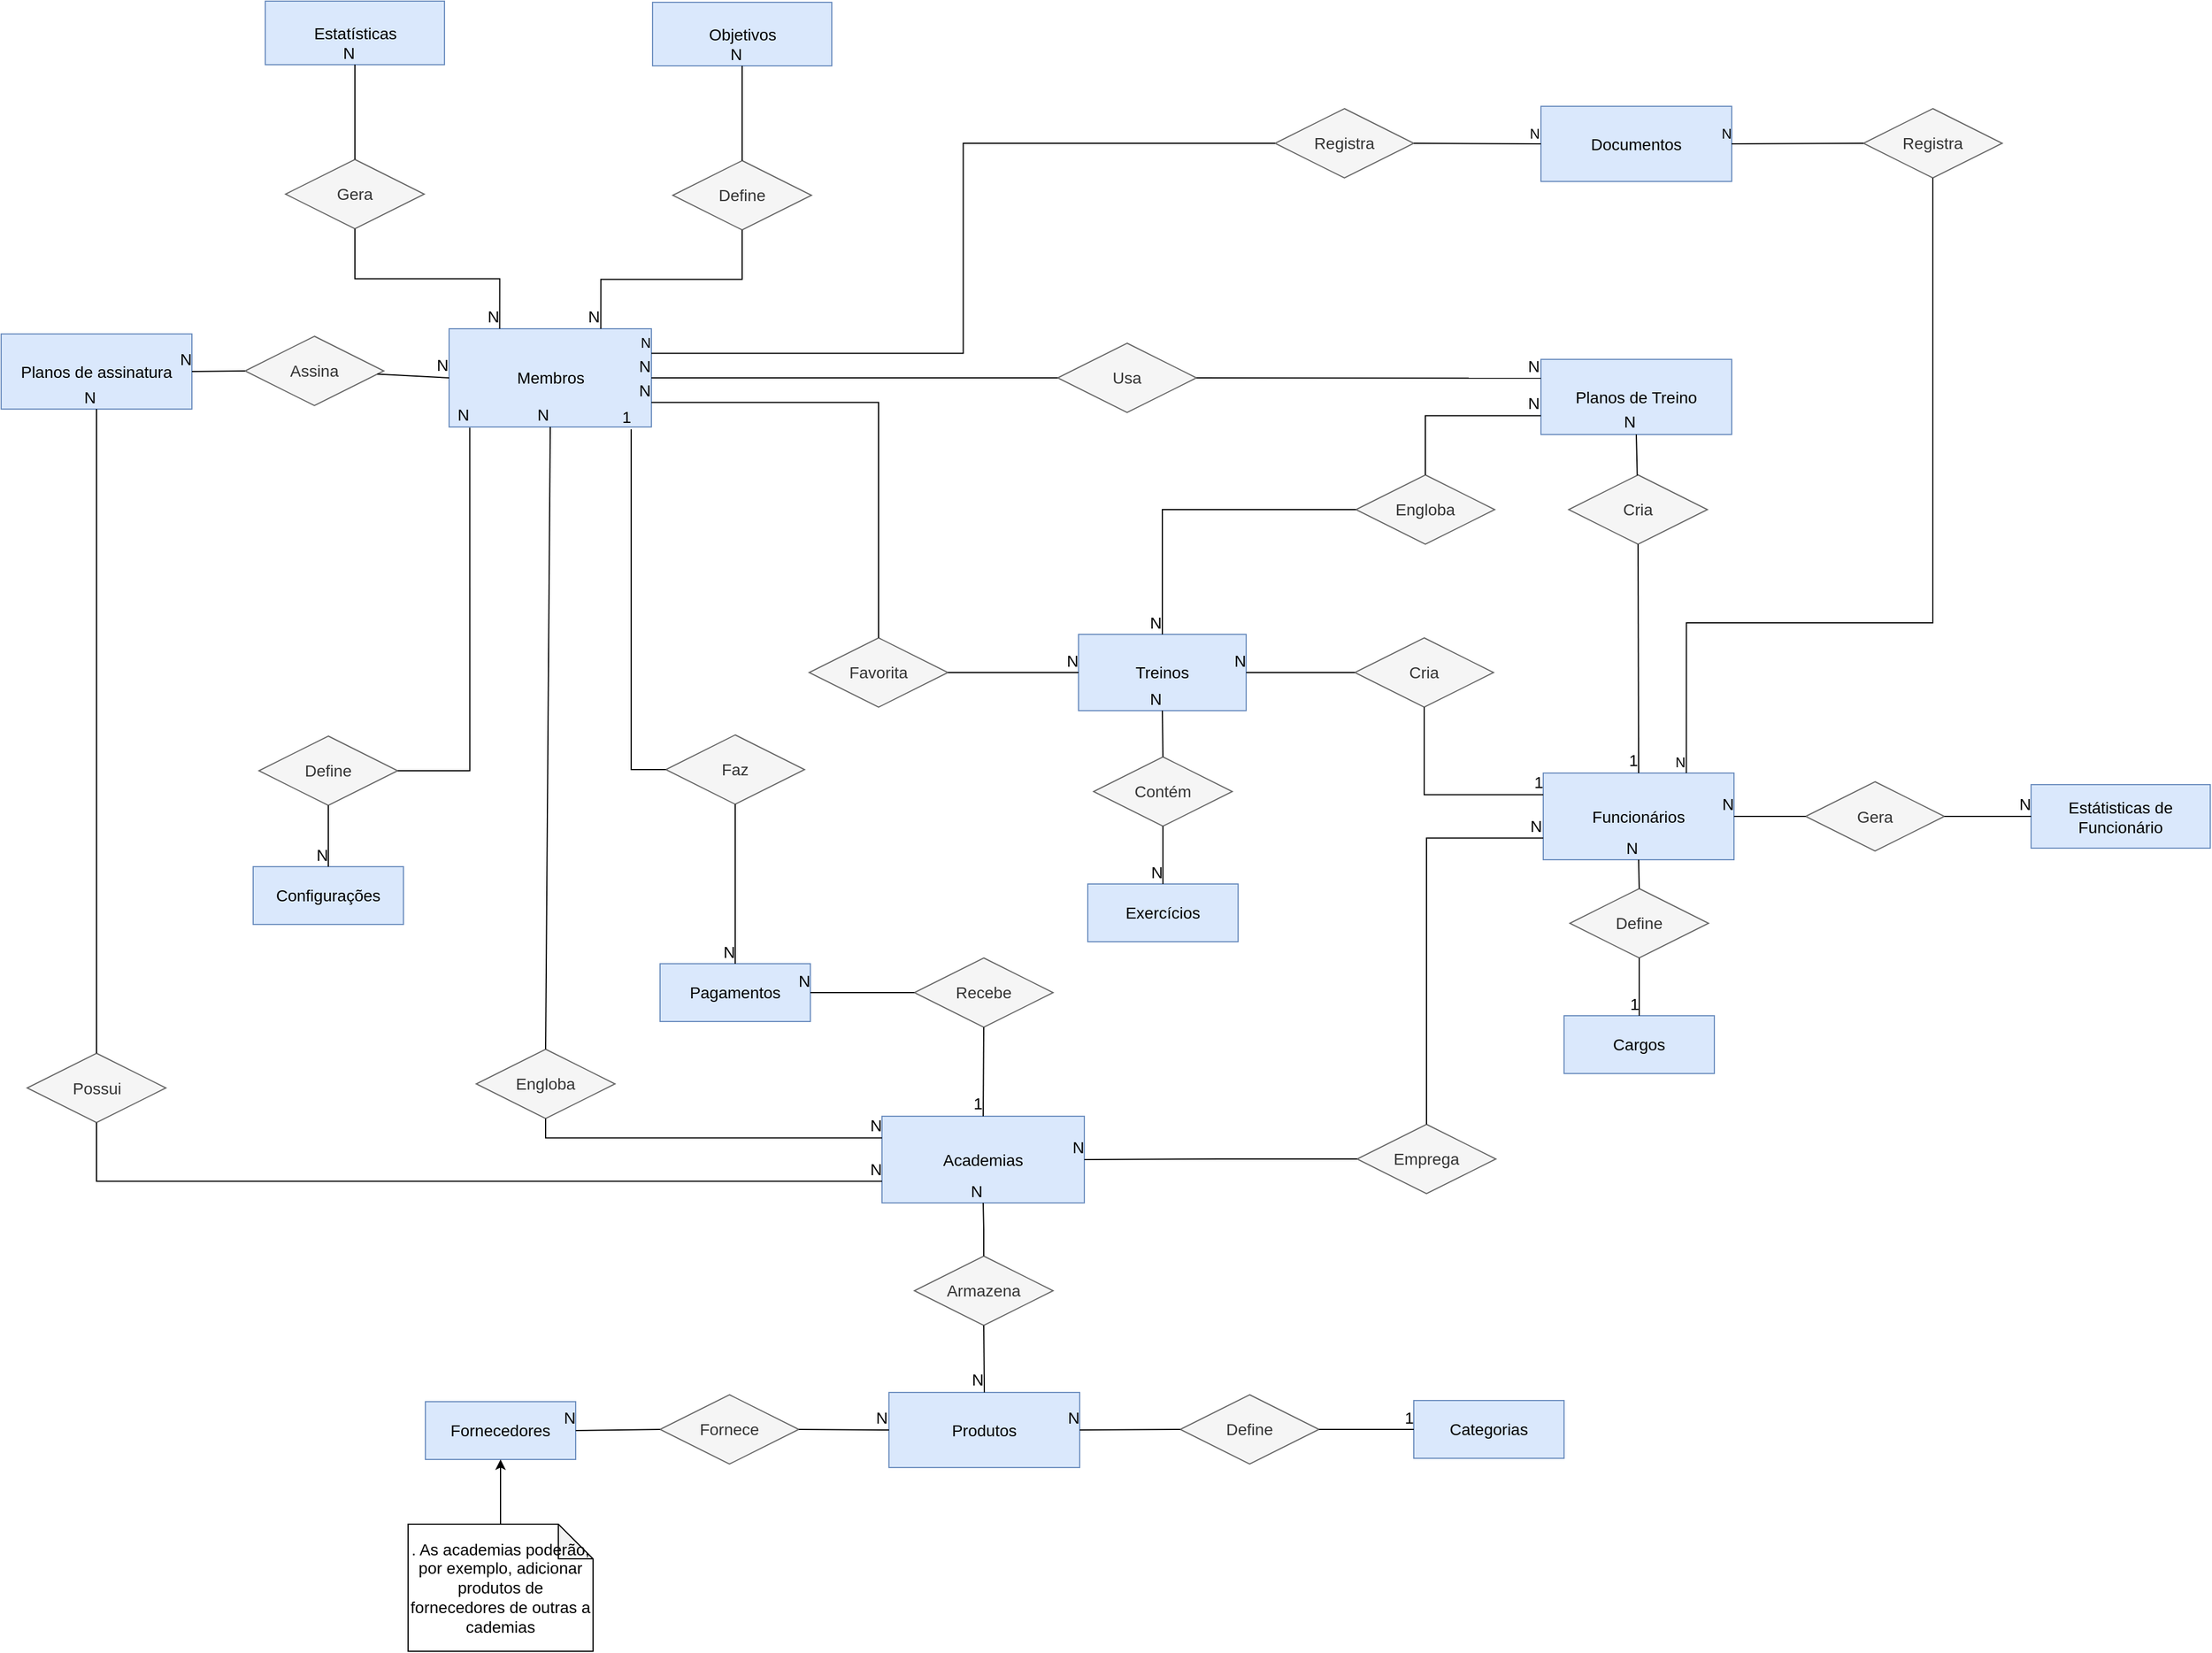 <mxfile version="18.0.8" type="github">
  <diagram id="R2lEEEUBdFMjLlhIrx00" name="Page-1">
    <mxGraphModel dx="2274" dy="1883" grid="1" gridSize="10" guides="1" tooltips="1" connect="1" arrows="1" fold="1" page="1" pageScale="1" pageWidth="850" pageHeight="1100" math="0" shadow="0" extFonts="Permanent Marker^https://fonts.googleapis.com/css?family=Permanent+Marker">
      <root>
        <mxCell id="0" />
        <mxCell id="1" parent="0" />
        <mxCell id="iCk9-2E1jP67kZgRKyJW-1" value="Membros" style="whiteSpace=wrap;html=1;align=center;fillColor=#dae8fc;strokeColor=#6c8ebf;fontSize=14;" parent="1" vertex="1">
          <mxGeometry x="216.5" y="45.5" width="175" height="85" as="geometry" />
        </mxCell>
        <mxCell id="iCk9-2E1jP67kZgRKyJW-2" value="Academias" style="whiteSpace=wrap;html=1;align=center;fillColor=#dae8fc;strokeColor=#6c8ebf;fontSize=14;" parent="1" vertex="1">
          <mxGeometry x="591" y="727" width="175" height="75" as="geometry" />
        </mxCell>
        <mxCell id="iCk9-2E1jP67kZgRKyJW-3" value="Funcionários" style="whiteSpace=wrap;html=1;align=center;fillColor=#dae8fc;strokeColor=#6c8ebf;fontSize=14;" parent="1" vertex="1">
          <mxGeometry x="1163" y="430" width="165" height="75" as="geometry" />
        </mxCell>
        <mxCell id="iCk9-2E1jP67kZgRKyJW-4" value="Treinos" style="whiteSpace=wrap;html=1;align=center;fillColor=#dae8fc;strokeColor=#6c8ebf;fontSize=14;" parent="1" vertex="1">
          <mxGeometry x="761" y="310" width="145" height="66" as="geometry" />
        </mxCell>
        <mxCell id="iCk9-2E1jP67kZgRKyJW-5" value="Planos de Treino" style="whiteSpace=wrap;html=1;align=center;fillColor=#dae8fc;strokeColor=#6c8ebf;fontSize=14;" parent="1" vertex="1">
          <mxGeometry x="1161" y="72" width="165" height="65" as="geometry" />
        </mxCell>
        <mxCell id="iCk9-2E1jP67kZgRKyJW-6" value="Planos de assinatura" style="whiteSpace=wrap;html=1;align=center;fillColor=#dae8fc;strokeColor=#6c8ebf;fontSize=14;" parent="1" vertex="1">
          <mxGeometry x="-171" y="50" width="165" height="65" as="geometry" />
        </mxCell>
        <mxCell id="fcgtsVXCup1IQe4CUZaq-1" value="Exercícios" style="whiteSpace=wrap;html=1;align=center;fillColor=#dae8fc;strokeColor=#6c8ebf;fontSize=14;" parent="1" vertex="1">
          <mxGeometry x="769" y="526" width="130" height="50" as="geometry" />
        </mxCell>
        <mxCell id="fcgtsVXCup1IQe4CUZaq-2" value="Categorias" style="whiteSpace=wrap;html=1;align=center;fillColor=#dae8fc;strokeColor=#6c8ebf;fontSize=14;" parent="1" vertex="1">
          <mxGeometry x="1051" y="973" width="130" height="50" as="geometry" />
        </mxCell>
        <mxCell id="fcgtsVXCup1IQe4CUZaq-3" value="Produtos" style="whiteSpace=wrap;html=1;align=center;fillColor=#dae8fc;strokeColor=#6c8ebf;fontSize=14;" parent="1" vertex="1">
          <mxGeometry x="597" y="966" width="165" height="65" as="geometry" />
        </mxCell>
        <mxCell id="fcgtsVXCup1IQe4CUZaq-7" value="Define" style="shape=rhombus;perimeter=rhombusPerimeter;whiteSpace=wrap;html=1;align=center;fillColor=#f5f5f5;strokeColor=#666666;fontColor=#333333;fontSize=14;" parent="1" vertex="1">
          <mxGeometry x="849" y="968" width="120" height="60" as="geometry" />
        </mxCell>
        <mxCell id="fcgtsVXCup1IQe4CUZaq-8" value="" style="endArrow=none;html=1;rounded=0;exitX=1;exitY=0.5;exitDx=0;exitDy=0;fontSize=14;" parent="1" source="fcgtsVXCup1IQe4CUZaq-7" target="fcgtsVXCup1IQe4CUZaq-2" edge="1">
          <mxGeometry relative="1" as="geometry">
            <mxPoint x="559" y="1144" as="sourcePoint" />
            <mxPoint x="719" y="1144" as="targetPoint" />
          </mxGeometry>
        </mxCell>
        <mxCell id="fcgtsVXCup1IQe4CUZaq-9" value="1" style="resizable=0;html=1;align=right;verticalAlign=bottom;fontSize=14;" parent="fcgtsVXCup1IQe4CUZaq-8" connectable="0" vertex="1">
          <mxGeometry x="1" relative="1" as="geometry" />
        </mxCell>
        <mxCell id="fcgtsVXCup1IQe4CUZaq-10" value="" style="endArrow=none;html=1;rounded=0;entryX=1;entryY=0.5;entryDx=0;entryDy=0;exitX=0;exitY=0.5;exitDx=0;exitDy=0;fontSize=14;" parent="1" source="fcgtsVXCup1IQe4CUZaq-7" target="fcgtsVXCup1IQe4CUZaq-3" edge="1">
          <mxGeometry relative="1" as="geometry">
            <mxPoint x="244" y="824" as="sourcePoint" />
            <mxPoint x="404" y="824" as="targetPoint" />
          </mxGeometry>
        </mxCell>
        <mxCell id="fcgtsVXCup1IQe4CUZaq-11" value="N" style="resizable=0;html=1;align=right;verticalAlign=bottom;fontSize=14;" parent="fcgtsVXCup1IQe4CUZaq-10" connectable="0" vertex="1">
          <mxGeometry x="1" relative="1" as="geometry" />
        </mxCell>
        <mxCell id="fcgtsVXCup1IQe4CUZaq-12" value="Assina" style="shape=rhombus;perimeter=rhombusPerimeter;whiteSpace=wrap;html=1;align=center;fillColor=#f5f5f5;strokeColor=#666666;fontColor=#333333;fontSize=14;" parent="1" vertex="1">
          <mxGeometry x="40" y="52" width="120" height="60" as="geometry" />
        </mxCell>
        <mxCell id="fcgtsVXCup1IQe4CUZaq-20" value="" style="endArrow=none;html=1;rounded=0;entryX=0;entryY=0.5;entryDx=0;entryDy=0;fontSize=14;" parent="1" source="fcgtsVXCup1IQe4CUZaq-12" target="iCk9-2E1jP67kZgRKyJW-1" edge="1">
          <mxGeometry relative="1" as="geometry">
            <mxPoint x="59" y="253" as="sourcePoint" />
            <mxPoint x="219" y="253" as="targetPoint" />
          </mxGeometry>
        </mxCell>
        <mxCell id="fcgtsVXCup1IQe4CUZaq-21" value="N" style="resizable=0;html=1;align=right;verticalAlign=bottom;fontSize=14;" parent="fcgtsVXCup1IQe4CUZaq-20" connectable="0" vertex="1">
          <mxGeometry x="1" relative="1" as="geometry" />
        </mxCell>
        <mxCell id="fcgtsVXCup1IQe4CUZaq-23" value="" style="endArrow=none;html=1;rounded=0;entryX=1;entryY=0.5;entryDx=0;entryDy=0;exitX=0;exitY=0.5;exitDx=0;exitDy=0;fontSize=14;" parent="1" source="fcgtsVXCup1IQe4CUZaq-12" target="iCk9-2E1jP67kZgRKyJW-6" edge="1">
          <mxGeometry relative="1" as="geometry">
            <mxPoint x="29" y="292.41" as="sourcePoint" />
            <mxPoint x="-21" y="158" as="targetPoint" />
          </mxGeometry>
        </mxCell>
        <mxCell id="fcgtsVXCup1IQe4CUZaq-24" value="N" style="resizable=0;html=1;align=right;verticalAlign=bottom;fontSize=14;" parent="fcgtsVXCup1IQe4CUZaq-23" connectable="0" vertex="1">
          <mxGeometry x="1" relative="1" as="geometry" />
        </mxCell>
        <mxCell id="fcgtsVXCup1IQe4CUZaq-25" value="Usa" style="shape=rhombus;perimeter=rhombusPerimeter;whiteSpace=wrap;html=1;align=center;fillColor=#f5f5f5;strokeColor=#666666;fontColor=#333333;fontSize=14;" parent="1" vertex="1">
          <mxGeometry x="743" y="58" width="120" height="60" as="geometry" />
        </mxCell>
        <mxCell id="fcgtsVXCup1IQe4CUZaq-29" value="" style="endArrow=none;html=1;rounded=0;entryX=1;entryY=0.5;entryDx=0;entryDy=0;fontSize=14;" parent="1" source="fcgtsVXCup1IQe4CUZaq-25" target="iCk9-2E1jP67kZgRKyJW-1" edge="1">
          <mxGeometry relative="1" as="geometry">
            <mxPoint x="470" y="330" as="sourcePoint" />
            <mxPoint x="630" y="330" as="targetPoint" />
          </mxGeometry>
        </mxCell>
        <mxCell id="fcgtsVXCup1IQe4CUZaq-30" value="N" style="resizable=0;html=1;align=right;verticalAlign=bottom;fontSize=14;" parent="fcgtsVXCup1IQe4CUZaq-29" connectable="0" vertex="1">
          <mxGeometry x="1" relative="1" as="geometry" />
        </mxCell>
        <mxCell id="fcgtsVXCup1IQe4CUZaq-31" value="" style="endArrow=none;html=1;rounded=0;entryX=0;entryY=0.25;entryDx=0;entryDy=0;exitX=1;exitY=0.5;exitDx=0;exitDy=0;fontSize=14;" parent="1" source="fcgtsVXCup1IQe4CUZaq-25" target="iCk9-2E1jP67kZgRKyJW-5" edge="1">
          <mxGeometry relative="1" as="geometry">
            <mxPoint x="960" y="260" as="sourcePoint" />
            <mxPoint x="740" y="300" as="targetPoint" />
          </mxGeometry>
        </mxCell>
        <mxCell id="fcgtsVXCup1IQe4CUZaq-32" value="N" style="resizable=0;html=1;align=right;verticalAlign=bottom;fontSize=14;" parent="fcgtsVXCup1IQe4CUZaq-31" connectable="0" vertex="1">
          <mxGeometry x="1" relative="1" as="geometry" />
        </mxCell>
        <mxCell id="fcgtsVXCup1IQe4CUZaq-33" value="Cria" style="shape=rhombus;perimeter=rhombusPerimeter;whiteSpace=wrap;html=1;align=center;fillColor=#f5f5f5;strokeColor=#666666;fontColor=#333333;fontSize=14;" parent="1" vertex="1">
          <mxGeometry x="1185" y="172" width="120" height="60" as="geometry" />
        </mxCell>
        <mxCell id="fcgtsVXCup1IQe4CUZaq-34" value="" style="endArrow=none;html=1;rounded=0;entryX=0.5;entryY=1;entryDx=0;entryDy=0;fontSize=14;" parent="1" source="fcgtsVXCup1IQe4CUZaq-33" target="iCk9-2E1jP67kZgRKyJW-5" edge="1">
          <mxGeometry relative="1" as="geometry">
            <mxPoint x="1010" y="390" as="sourcePoint" />
            <mxPoint x="1170" y="390" as="targetPoint" />
          </mxGeometry>
        </mxCell>
        <mxCell id="fcgtsVXCup1IQe4CUZaq-35" value="N" style="resizable=0;html=1;align=right;verticalAlign=bottom;fontSize=14;" parent="fcgtsVXCup1IQe4CUZaq-34" connectable="0" vertex="1">
          <mxGeometry x="1" relative="1" as="geometry" />
        </mxCell>
        <mxCell id="fcgtsVXCup1IQe4CUZaq-36" value="" style="endArrow=none;html=1;rounded=0;entryX=0.5;entryY=0;entryDx=0;entryDy=0;exitX=0.5;exitY=1;exitDx=0;exitDy=0;fontSize=14;" parent="1" source="fcgtsVXCup1IQe4CUZaq-33" target="iCk9-2E1jP67kZgRKyJW-3" edge="1">
          <mxGeometry relative="1" as="geometry">
            <mxPoint x="991" y="390" as="sourcePoint" />
            <mxPoint x="1151" y="390" as="targetPoint" />
          </mxGeometry>
        </mxCell>
        <mxCell id="fcgtsVXCup1IQe4CUZaq-37" value="1" style="resizable=0;html=1;align=right;verticalAlign=bottom;fontSize=14;" parent="fcgtsVXCup1IQe4CUZaq-36" connectable="0" vertex="1">
          <mxGeometry x="1" relative="1" as="geometry" />
        </mxCell>
        <mxCell id="fcgtsVXCup1IQe4CUZaq-38" value="Cargos" style="whiteSpace=wrap;html=1;align=center;fillColor=#dae8fc;strokeColor=#6c8ebf;fontSize=14;" parent="1" vertex="1">
          <mxGeometry x="1181" y="640" width="130" height="50" as="geometry" />
        </mxCell>
        <mxCell id="fcgtsVXCup1IQe4CUZaq-39" value="Define" style="shape=rhombus;perimeter=rhombusPerimeter;whiteSpace=wrap;html=1;align=center;fillColor=#f5f5f5;fontColor=#333333;strokeColor=#666666;fontSize=14;" parent="1" vertex="1">
          <mxGeometry x="1186" y="530" width="120" height="60" as="geometry" />
        </mxCell>
        <mxCell id="fcgtsVXCup1IQe4CUZaq-40" value="" style="endArrow=none;html=1;rounded=0;entryX=0.5;entryY=1;entryDx=0;entryDy=0;fontSize=14;" parent="1" target="iCk9-2E1jP67kZgRKyJW-3" edge="1">
          <mxGeometry relative="1" as="geometry">
            <mxPoint x="1246" y="530" as="sourcePoint" />
            <mxPoint x="1371" y="740" as="targetPoint" />
          </mxGeometry>
        </mxCell>
        <mxCell id="fcgtsVXCup1IQe4CUZaq-41" value="N" style="resizable=0;html=1;align=right;verticalAlign=bottom;fontSize=14;" parent="fcgtsVXCup1IQe4CUZaq-40" connectable="0" vertex="1">
          <mxGeometry x="1" relative="1" as="geometry" />
        </mxCell>
        <mxCell id="fcgtsVXCup1IQe4CUZaq-42" value="" style="endArrow=none;html=1;rounded=0;entryX=0.5;entryY=0;entryDx=0;entryDy=0;exitX=0.5;exitY=1;exitDx=0;exitDy=0;fontSize=14;" parent="1" source="fcgtsVXCup1IQe4CUZaq-39" target="fcgtsVXCup1IQe4CUZaq-38" edge="1">
          <mxGeometry relative="1" as="geometry">
            <mxPoint x="1471" y="600" as="sourcePoint" />
            <mxPoint x="1471" y="490" as="targetPoint" />
            <Array as="points" />
          </mxGeometry>
        </mxCell>
        <mxCell id="fcgtsVXCup1IQe4CUZaq-43" value="1" style="resizable=0;html=1;align=right;verticalAlign=bottom;fontSize=14;" parent="fcgtsVXCup1IQe4CUZaq-42" connectable="0" vertex="1">
          <mxGeometry x="1" relative="1" as="geometry" />
        </mxCell>
        <mxCell id="fcgtsVXCup1IQe4CUZaq-44" value="Engloba" style="shape=rhombus;perimeter=rhombusPerimeter;whiteSpace=wrap;html=1;align=center;fillColor=#f5f5f5;strokeColor=#666666;fontColor=#333333;fontSize=14;" parent="1" vertex="1">
          <mxGeometry x="1001" y="172" width="120" height="60" as="geometry" />
        </mxCell>
        <mxCell id="fcgtsVXCup1IQe4CUZaq-45" value="" style="endArrow=none;html=1;rounded=0;entryX=0.5;entryY=0;entryDx=0;entryDy=0;exitX=0;exitY=0.5;exitDx=0;exitDy=0;edgeStyle=orthogonalEdgeStyle;fontSize=14;" parent="1" source="fcgtsVXCup1IQe4CUZaq-44" target="iCk9-2E1jP67kZgRKyJW-4" edge="1">
          <mxGeometry relative="1" as="geometry">
            <mxPoint x="1170" y="330" as="sourcePoint" />
            <mxPoint x="1330" y="330" as="targetPoint" />
          </mxGeometry>
        </mxCell>
        <mxCell id="fcgtsVXCup1IQe4CUZaq-46" value="N" style="resizable=0;html=1;align=right;verticalAlign=bottom;fontSize=14;" parent="fcgtsVXCup1IQe4CUZaq-45" connectable="0" vertex="1">
          <mxGeometry x="1" relative="1" as="geometry" />
        </mxCell>
        <mxCell id="fcgtsVXCup1IQe4CUZaq-47" value="" style="endArrow=none;html=1;rounded=0;entryX=0;entryY=0.75;entryDx=0;entryDy=0;exitX=0.5;exitY=0;exitDx=0;exitDy=0;edgeStyle=orthogonalEdgeStyle;fontSize=14;" parent="1" source="fcgtsVXCup1IQe4CUZaq-44" target="iCk9-2E1jP67kZgRKyJW-5" edge="1">
          <mxGeometry relative="1" as="geometry">
            <mxPoint x="1460" y="360" as="sourcePoint" />
            <mxPoint x="1620" y="360" as="targetPoint" />
          </mxGeometry>
        </mxCell>
        <mxCell id="fcgtsVXCup1IQe4CUZaq-48" value="N" style="resizable=0;html=1;align=right;verticalAlign=bottom;fontSize=14;" parent="fcgtsVXCup1IQe4CUZaq-47" connectable="0" vertex="1">
          <mxGeometry x="1" relative="1" as="geometry" />
        </mxCell>
        <mxCell id="fcgtsVXCup1IQe4CUZaq-49" value="Contém" style="shape=rhombus;perimeter=rhombusPerimeter;whiteSpace=wrap;html=1;align=center;fillColor=#f5f5f5;strokeColor=#666666;fontColor=#333333;fontSize=14;" parent="1" vertex="1">
          <mxGeometry x="774" y="416" width="120" height="60" as="geometry" />
        </mxCell>
        <mxCell id="fcgtsVXCup1IQe4CUZaq-50" value="" style="endArrow=none;html=1;rounded=0;entryX=0.5;entryY=1;entryDx=0;entryDy=0;exitX=0.5;exitY=0;exitDx=0;exitDy=0;fontSize=14;" parent="1" source="fcgtsVXCup1IQe4CUZaq-49" target="iCk9-2E1jP67kZgRKyJW-4" edge="1">
          <mxGeometry relative="1" as="geometry">
            <mxPoint x="816" y="40" as="sourcePoint" />
            <mxPoint x="866" y="70" as="targetPoint" />
          </mxGeometry>
        </mxCell>
        <mxCell id="fcgtsVXCup1IQe4CUZaq-51" value="N" style="resizable=0;html=1;align=right;verticalAlign=bottom;fontSize=14;" parent="fcgtsVXCup1IQe4CUZaq-50" connectable="0" vertex="1">
          <mxGeometry x="1" relative="1" as="geometry" />
        </mxCell>
        <mxCell id="fcgtsVXCup1IQe4CUZaq-52" value="" style="endArrow=none;html=1;rounded=0;exitX=0.5;exitY=1;exitDx=0;exitDy=0;entryX=0.5;entryY=0;entryDx=0;entryDy=0;fontSize=14;" parent="1" source="fcgtsVXCup1IQe4CUZaq-49" target="fcgtsVXCup1IQe4CUZaq-1" edge="1">
          <mxGeometry relative="1" as="geometry">
            <mxPoint x="861" y="480" as="sourcePoint" />
            <mxPoint x="831" y="560" as="targetPoint" />
          </mxGeometry>
        </mxCell>
        <mxCell id="fcgtsVXCup1IQe4CUZaq-53" value="N" style="resizable=0;html=1;align=right;verticalAlign=bottom;fontSize=14;" parent="fcgtsVXCup1IQe4CUZaq-52" connectable="0" vertex="1">
          <mxGeometry x="1" relative="1" as="geometry" />
        </mxCell>
        <mxCell id="oED_V43N3WR1hE2ZuyAU-3" value="Favorita" style="shape=rhombus;perimeter=rhombusPerimeter;whiteSpace=wrap;html=1;align=center;fillColor=#f5f5f5;strokeColor=#666666;fontColor=#333333;fontSize=14;" parent="1" vertex="1">
          <mxGeometry x="528" y="313" width="120" height="60" as="geometry" />
        </mxCell>
        <mxCell id="oED_V43N3WR1hE2ZuyAU-4" value="" style="endArrow=none;html=1;rounded=0;entryX=1;entryY=0.75;entryDx=0;entryDy=0;exitX=0.5;exitY=0;exitDx=0;exitDy=0;edgeStyle=orthogonalEdgeStyle;fontSize=14;" parent="1" source="oED_V43N3WR1hE2ZuyAU-3" target="iCk9-2E1jP67kZgRKyJW-1" edge="1">
          <mxGeometry relative="1" as="geometry">
            <mxPoint x="-21" y="70" as="sourcePoint" />
            <mxPoint x="139" y="70" as="targetPoint" />
          </mxGeometry>
        </mxCell>
        <mxCell id="oED_V43N3WR1hE2ZuyAU-5" value="N" style="resizable=0;html=1;align=right;verticalAlign=bottom;fontSize=14;" parent="oED_V43N3WR1hE2ZuyAU-4" connectable="0" vertex="1">
          <mxGeometry x="1" relative="1" as="geometry" />
        </mxCell>
        <mxCell id="oED_V43N3WR1hE2ZuyAU-6" value="" style="endArrow=none;html=1;rounded=0;entryX=0;entryY=0.5;entryDx=0;entryDy=0;exitX=1;exitY=0.5;exitDx=0;exitDy=0;edgeStyle=orthogonalEdgeStyle;fontSize=14;" parent="1" source="oED_V43N3WR1hE2ZuyAU-3" target="iCk9-2E1jP67kZgRKyJW-4" edge="1">
          <mxGeometry relative="1" as="geometry">
            <mxPoint x="500.0" y="160.0" as="sourcePoint" />
            <mxPoint x="500.0" y="215.0" as="targetPoint" />
          </mxGeometry>
        </mxCell>
        <mxCell id="oED_V43N3WR1hE2ZuyAU-7" value="N" style="resizable=0;html=1;align=right;verticalAlign=bottom;fontSize=14;" parent="oED_V43N3WR1hE2ZuyAU-6" connectable="0" vertex="1">
          <mxGeometry x="1" relative="1" as="geometry" />
        </mxCell>
        <mxCell id="F2c1XKnqrZpH1CtMNIdb-1" value="Configurações" style="whiteSpace=wrap;html=1;align=center;fillColor=#dae8fc;strokeColor=#6c8ebf;fontSize=14;" parent="1" vertex="1">
          <mxGeometry x="47" y="511" width="130" height="50" as="geometry" />
        </mxCell>
        <mxCell id="F2c1XKnqrZpH1CtMNIdb-2" value="Pagamentos" style="whiteSpace=wrap;html=1;align=center;fillColor=#dae8fc;strokeColor=#6c8ebf;fontSize=14;" parent="1" vertex="1">
          <mxGeometry x="399" y="595" width="130" height="50" as="geometry" />
        </mxCell>
        <mxCell id="F2c1XKnqrZpH1CtMNIdb-3" value="Define" style="shape=rhombus;perimeter=rhombusPerimeter;whiteSpace=wrap;html=1;align=center;fillColor=#f5f5f5;strokeColor=#666666;fontColor=#333333;fontSize=14;" parent="1" vertex="1">
          <mxGeometry x="52" y="398" width="120" height="60" as="geometry" />
        </mxCell>
        <mxCell id="F2c1XKnqrZpH1CtMNIdb-4" value="Faz" style="shape=rhombus;perimeter=rhombusPerimeter;whiteSpace=wrap;html=1;align=center;fillColor=#f5f5f5;strokeColor=#666666;fontColor=#333333;fontSize=14;" parent="1" vertex="1">
          <mxGeometry x="404" y="397" width="120" height="60" as="geometry" />
        </mxCell>
        <mxCell id="F2c1XKnqrZpH1CtMNIdb-11" value="" style="endArrow=none;html=1;rounded=0;exitX=0;exitY=0.5;exitDx=0;exitDy=0;entryX=0.9;entryY=1.023;entryDx=0;entryDy=0;edgeStyle=orthogonalEdgeStyle;entryPerimeter=0;fontSize=14;" parent="1" source="F2c1XKnqrZpH1CtMNIdb-4" target="iCk9-2E1jP67kZgRKyJW-1" edge="1">
          <mxGeometry relative="1" as="geometry">
            <mxPoint x="139" y="720" as="sourcePoint" />
            <mxPoint x="299" y="720" as="targetPoint" />
          </mxGeometry>
        </mxCell>
        <mxCell id="F2c1XKnqrZpH1CtMNIdb-12" value="1" style="resizable=0;html=1;align=right;verticalAlign=bottom;fontSize=14;" parent="F2c1XKnqrZpH1CtMNIdb-11" connectable="0" vertex="1">
          <mxGeometry x="1" relative="1" as="geometry" />
        </mxCell>
        <mxCell id="Q3FFMp1WOEq77cfF40A3-2" value="" style="endArrow=none;html=1;rounded=0;entryX=0.5;entryY=0;entryDx=0;entryDy=0;exitX=0.5;exitY=1;exitDx=0;exitDy=0;fontSize=14;" parent="1" source="F2c1XKnqrZpH1CtMNIdb-4" target="F2c1XKnqrZpH1CtMNIdb-2" edge="1">
          <mxGeometry relative="1" as="geometry">
            <mxPoint x="464" y="500" as="sourcePoint" />
            <mxPoint x="359" y="629" as="targetPoint" />
          </mxGeometry>
        </mxCell>
        <mxCell id="Q3FFMp1WOEq77cfF40A3-3" value="N" style="resizable=0;html=1;align=right;verticalAlign=bottom;fontSize=14;" parent="Q3FFMp1WOEq77cfF40A3-2" connectable="0" vertex="1">
          <mxGeometry x="1" relative="1" as="geometry" />
        </mxCell>
        <mxCell id="W1gNpR1HgXUMEulXx9a_-4" value="" style="endArrow=none;html=1;rounded=0;entryX=0.102;entryY=1.007;entryDx=0;entryDy=0;edgeStyle=orthogonalEdgeStyle;exitX=1;exitY=0.5;exitDx=0;exitDy=0;entryPerimeter=0;fontSize=14;" parent="1" source="F2c1XKnqrZpH1CtMNIdb-3" target="iCk9-2E1jP67kZgRKyJW-1" edge="1">
          <mxGeometry relative="1" as="geometry">
            <mxPoint x="-1" y="530" as="sourcePoint" />
            <mxPoint x="159" y="530" as="targetPoint" />
          </mxGeometry>
        </mxCell>
        <mxCell id="W1gNpR1HgXUMEulXx9a_-5" value="N" style="resizable=0;html=1;align=right;verticalAlign=bottom;fontSize=14;" parent="W1gNpR1HgXUMEulXx9a_-4" connectable="0" vertex="1">
          <mxGeometry x="1" relative="1" as="geometry" />
        </mxCell>
        <mxCell id="W1gNpR1HgXUMEulXx9a_-6" value="Recebe" style="shape=rhombus;perimeter=rhombusPerimeter;whiteSpace=wrap;html=1;align=center;fillColor=#f5f5f5;strokeColor=#666666;fontColor=#333333;fontSize=14;" parent="1" vertex="1">
          <mxGeometry x="619" y="590" width="120" height="60" as="geometry" />
        </mxCell>
        <mxCell id="W1gNpR1HgXUMEulXx9a_-13" value="" style="endArrow=none;html=1;rounded=0;entryX=1;entryY=0.5;entryDx=0;entryDy=0;exitX=0;exitY=0.5;exitDx=0;exitDy=0;fontSize=14;" parent="1" source="W1gNpR1HgXUMEulXx9a_-6" target="F2c1XKnqrZpH1CtMNIdb-2" edge="1">
          <mxGeometry relative="1" as="geometry">
            <mxPoint x="840" y="829" as="sourcePoint" />
            <mxPoint x="1000" y="829" as="targetPoint" />
          </mxGeometry>
        </mxCell>
        <mxCell id="W1gNpR1HgXUMEulXx9a_-14" value="N" style="resizable=0;html=1;align=right;verticalAlign=bottom;fontSize=14;" parent="W1gNpR1HgXUMEulXx9a_-13" connectable="0" vertex="1">
          <mxGeometry x="1" relative="1" as="geometry" />
        </mxCell>
        <mxCell id="W1gNpR1HgXUMEulXx9a_-15" value="" style="endArrow=none;html=1;rounded=0;entryX=0.5;entryY=0;entryDx=0;entryDy=0;exitX=0.5;exitY=1;exitDx=0;exitDy=0;fontSize=14;" parent="1" source="W1gNpR1HgXUMEulXx9a_-6" target="iCk9-2E1jP67kZgRKyJW-2" edge="1">
          <mxGeometry relative="1" as="geometry">
            <mxPoint x="549" y="819" as="sourcePoint" />
            <mxPoint x="709" y="819" as="targetPoint" />
          </mxGeometry>
        </mxCell>
        <mxCell id="W1gNpR1HgXUMEulXx9a_-16" value="1" style="resizable=0;html=1;align=right;verticalAlign=bottom;fontSize=14;" parent="W1gNpR1HgXUMEulXx9a_-15" connectable="0" vertex="1">
          <mxGeometry x="1" relative="1" as="geometry" />
        </mxCell>
        <mxCell id="W1gNpR1HgXUMEulXx9a_-17" value="Fornece" style="shape=rhombus;perimeter=rhombusPerimeter;whiteSpace=wrap;html=1;align=center;fillColor=#f5f5f5;strokeColor=#666666;fontColor=#333333;fontSize=14;" parent="1" vertex="1">
          <mxGeometry x="399" y="968" width="120" height="60" as="geometry" />
        </mxCell>
        <mxCell id="W1gNpR1HgXUMEulXx9a_-18" value="Fornecedores" style="whiteSpace=wrap;html=1;align=center;fillColor=#dae8fc;strokeColor=#6c8ebf;fontSize=14;" parent="1" vertex="1">
          <mxGeometry x="196" y="974" width="130" height="50" as="geometry" />
        </mxCell>
        <mxCell id="W1gNpR1HgXUMEulXx9a_-19" value="" style="endArrow=none;html=1;rounded=0;entryX=0;entryY=0.5;entryDx=0;entryDy=0;exitX=1;exitY=0.5;exitDx=0;exitDy=0;fontSize=14;" parent="1" source="W1gNpR1HgXUMEulXx9a_-17" target="fcgtsVXCup1IQe4CUZaq-3" edge="1">
          <mxGeometry relative="1" as="geometry">
            <mxPoint x="209" y="784" as="sourcePoint" />
            <mxPoint x="369" y="784" as="targetPoint" />
          </mxGeometry>
        </mxCell>
        <mxCell id="W1gNpR1HgXUMEulXx9a_-20" value="N" style="resizable=0;html=1;align=right;verticalAlign=bottom;fontSize=14;" parent="W1gNpR1HgXUMEulXx9a_-19" connectable="0" vertex="1">
          <mxGeometry x="1" relative="1" as="geometry" />
        </mxCell>
        <mxCell id="W1gNpR1HgXUMEulXx9a_-21" value="" style="endArrow=none;html=1;rounded=0;entryX=1;entryY=0.5;entryDx=0;entryDy=0;exitX=0;exitY=0.5;exitDx=0;exitDy=0;fontSize=14;" parent="1" source="W1gNpR1HgXUMEulXx9a_-17" target="W1gNpR1HgXUMEulXx9a_-18" edge="1">
          <mxGeometry relative="1" as="geometry">
            <mxPoint x="239" y="1094" as="sourcePoint" />
            <mxPoint x="399" y="1094" as="targetPoint" />
          </mxGeometry>
        </mxCell>
        <mxCell id="W1gNpR1HgXUMEulXx9a_-22" value="N" style="resizable=0;html=1;align=right;verticalAlign=bottom;fontSize=14;" parent="W1gNpR1HgXUMEulXx9a_-21" connectable="0" vertex="1">
          <mxGeometry x="1" relative="1" as="geometry" />
        </mxCell>
        <mxCell id="XQXQvJx5PxABI4XzmC7R-9" value="" style="edgeStyle=orthogonalEdgeStyle;rounded=0;orthogonalLoop=1;jettySize=auto;html=1;fontSize=14;" parent="1" source="W1gNpR1HgXUMEulXx9a_-24" target="W1gNpR1HgXUMEulXx9a_-18" edge="1">
          <mxGeometry relative="1" as="geometry" />
        </mxCell>
        <mxCell id="W1gNpR1HgXUMEulXx9a_-24" value=". As academias poderão, por exemplo, adicionar produtos de fornecedores de outras a cademias" style="shape=note;whiteSpace=wrap;html=1;backgroundOutline=1;darkOpacity=0.05;fontSize=14;" parent="1" vertex="1">
          <mxGeometry x="181" y="1080" width="160" height="110" as="geometry" />
        </mxCell>
        <mxCell id="W1gNpR1HgXUMEulXx9a_-25" value="Armazena" style="shape=rhombus;perimeter=rhombusPerimeter;whiteSpace=wrap;html=1;align=center;fillColor=#f5f5f5;strokeColor=#666666;fontColor=#333333;fontSize=14;" parent="1" vertex="1">
          <mxGeometry x="619" y="848" width="120" height="60" as="geometry" />
        </mxCell>
        <mxCell id="W1gNpR1HgXUMEulXx9a_-26" value="" style="endArrow=none;html=1;rounded=0;entryX=0.5;entryY=1;entryDx=0;entryDy=0;exitX=0.5;exitY=0;exitDx=0;exitDy=0;edgeStyle=orthogonalEdgeStyle;fontSize=14;" parent="1" source="W1gNpR1HgXUMEulXx9a_-25" target="iCk9-2E1jP67kZgRKyJW-2" edge="1">
          <mxGeometry relative="1" as="geometry">
            <mxPoint x="639" y="839" as="sourcePoint" />
            <mxPoint x="799" y="839" as="targetPoint" />
          </mxGeometry>
        </mxCell>
        <mxCell id="W1gNpR1HgXUMEulXx9a_-27" value="N" style="resizable=0;html=1;align=right;verticalAlign=bottom;fontSize=14;" parent="W1gNpR1HgXUMEulXx9a_-26" connectable="0" vertex="1">
          <mxGeometry x="1" relative="1" as="geometry" />
        </mxCell>
        <mxCell id="W1gNpR1HgXUMEulXx9a_-28" value="" style="endArrow=none;html=1;rounded=0;entryX=0.5;entryY=0;entryDx=0;entryDy=0;exitX=0.5;exitY=1;exitDx=0;exitDy=0;fontSize=14;" parent="1" source="W1gNpR1HgXUMEulXx9a_-25" target="fcgtsVXCup1IQe4CUZaq-3" edge="1">
          <mxGeometry relative="1" as="geometry">
            <mxPoint x="484" y="839" as="sourcePoint" />
            <mxPoint x="625" y="839" as="targetPoint" />
          </mxGeometry>
        </mxCell>
        <mxCell id="W1gNpR1HgXUMEulXx9a_-29" value="N" style="resizable=0;html=1;align=right;verticalAlign=bottom;fontSize=14;" parent="W1gNpR1HgXUMEulXx9a_-28" connectable="0" vertex="1">
          <mxGeometry x="1" relative="1" as="geometry" />
        </mxCell>
        <mxCell id="W1gNpR1HgXUMEulXx9a_-30" value="Emprega" style="shape=rhombus;perimeter=rhombusPerimeter;whiteSpace=wrap;html=1;align=center;fillColor=#f5f5f5;strokeColor=#666666;fontColor=#333333;fontSize=14;" parent="1" vertex="1">
          <mxGeometry x="1002" y="734" width="120" height="60" as="geometry" />
        </mxCell>
        <mxCell id="W1gNpR1HgXUMEulXx9a_-31" value="" style="endArrow=none;html=1;rounded=0;entryX=1;entryY=0.5;entryDx=0;entryDy=0;exitX=0;exitY=0.5;exitDx=0;exitDy=0;edgeStyle=orthogonalEdgeStyle;fontSize=14;" parent="1" source="W1gNpR1HgXUMEulXx9a_-30" target="iCk9-2E1jP67kZgRKyJW-2" edge="1">
          <mxGeometry relative="1" as="geometry">
            <mxPoint x="799" y="724" as="sourcePoint" />
            <mxPoint x="909" y="839" as="targetPoint" />
          </mxGeometry>
        </mxCell>
        <mxCell id="W1gNpR1HgXUMEulXx9a_-32" value="N" style="resizable=0;html=1;align=right;verticalAlign=bottom;fontSize=14;" parent="W1gNpR1HgXUMEulXx9a_-31" connectable="0" vertex="1">
          <mxGeometry x="1" relative="1" as="geometry" />
        </mxCell>
        <mxCell id="W1gNpR1HgXUMEulXx9a_-33" value="" style="endArrow=none;html=1;rounded=0;entryX=0;entryY=0.75;entryDx=0;entryDy=0;edgeStyle=orthogonalEdgeStyle;exitX=0.5;exitY=0;exitDx=0;exitDy=0;fontSize=14;" parent="1" source="W1gNpR1HgXUMEulXx9a_-30" target="iCk9-2E1jP67kZgRKyJW-3" edge="1">
          <mxGeometry relative="1" as="geometry">
            <mxPoint x="1091" y="540" as="sourcePoint" />
            <mxPoint x="1101" y="660" as="targetPoint" />
          </mxGeometry>
        </mxCell>
        <mxCell id="W1gNpR1HgXUMEulXx9a_-34" value="N" style="resizable=0;html=1;align=right;verticalAlign=bottom;fontSize=14;" parent="W1gNpR1HgXUMEulXx9a_-33" connectable="0" vertex="1">
          <mxGeometry x="1" relative="1" as="geometry" />
        </mxCell>
        <mxCell id="W1gNpR1HgXUMEulXx9a_-35" value="Engloba" style="shape=rhombus;perimeter=rhombusPerimeter;whiteSpace=wrap;html=1;align=center;fillColor=#f5f5f5;strokeColor=#666666;fontColor=#333333;fontSize=14;" parent="1" vertex="1">
          <mxGeometry x="240" y="669" width="120" height="60" as="geometry" />
        </mxCell>
        <mxCell id="W1gNpR1HgXUMEulXx9a_-36" value="" style="endArrow=none;html=1;rounded=0;entryX=0;entryY=0.25;entryDx=0;entryDy=0;exitX=0.5;exitY=1;exitDx=0;exitDy=0;fontSize=14;edgeStyle=orthogonalEdgeStyle;" parent="1" source="W1gNpR1HgXUMEulXx9a_-35" target="iCk9-2E1jP67kZgRKyJW-2" edge="1">
          <mxGeometry relative="1" as="geometry">
            <mxPoint x="520" y="659" as="sourcePoint" />
            <mxPoint x="680" y="659" as="targetPoint" />
          </mxGeometry>
        </mxCell>
        <mxCell id="W1gNpR1HgXUMEulXx9a_-37" value="N" style="resizable=0;html=1;align=right;verticalAlign=bottom;fontSize=14;" parent="W1gNpR1HgXUMEulXx9a_-36" connectable="0" vertex="1">
          <mxGeometry x="1" relative="1" as="geometry" />
        </mxCell>
        <mxCell id="W1gNpR1HgXUMEulXx9a_-38" value="" style="endArrow=none;html=1;rounded=0;entryX=0.5;entryY=1;entryDx=0;entryDy=0;exitX=0.5;exitY=0;exitDx=0;exitDy=0;fontSize=14;" parent="1" source="W1gNpR1HgXUMEulXx9a_-35" target="iCk9-2E1jP67kZgRKyJW-1" edge="1">
          <mxGeometry relative="1" as="geometry">
            <mxPoint x="249" y="500" as="sourcePoint" />
            <mxPoint x="409" y="500" as="targetPoint" />
          </mxGeometry>
        </mxCell>
        <mxCell id="W1gNpR1HgXUMEulXx9a_-39" value="N" style="resizable=0;html=1;align=right;verticalAlign=bottom;fontSize=14;" parent="W1gNpR1HgXUMEulXx9a_-38" connectable="0" vertex="1">
          <mxGeometry x="1" relative="1" as="geometry" />
        </mxCell>
        <mxCell id="XQXQvJx5PxABI4XzmC7R-3" value="Cria" style="shape=rhombus;perimeter=rhombusPerimeter;whiteSpace=wrap;html=1;align=center;fillColor=#f5f5f5;strokeColor=#666666;fontColor=#333333;fontSize=14;" parent="1" vertex="1">
          <mxGeometry x="1000" y="313" width="120" height="60" as="geometry" />
        </mxCell>
        <mxCell id="XQXQvJx5PxABI4XzmC7R-5" value="" style="endArrow=none;html=1;rounded=0;entryX=1;entryY=0.5;entryDx=0;entryDy=0;exitX=0;exitY=0.5;exitDx=0;exitDy=0;edgeStyle=orthogonalEdgeStyle;fontSize=14;" parent="1" source="XQXQvJx5PxABI4XzmC7R-3" target="iCk9-2E1jP67kZgRKyJW-4" edge="1">
          <mxGeometry relative="1" as="geometry">
            <mxPoint x="1010" y="209" as="sourcePoint" />
            <mxPoint x="928.75" y="320" as="targetPoint" />
          </mxGeometry>
        </mxCell>
        <mxCell id="XQXQvJx5PxABI4XzmC7R-6" value="N" style="resizable=0;html=1;align=right;verticalAlign=bottom;fontSize=14;" parent="XQXQvJx5PxABI4XzmC7R-5" connectable="0" vertex="1">
          <mxGeometry x="1" relative="1" as="geometry" />
        </mxCell>
        <mxCell id="XQXQvJx5PxABI4XzmC7R-7" value="" style="endArrow=none;html=1;rounded=0;entryX=0;entryY=0.25;entryDx=0;entryDy=0;edgeStyle=orthogonalEdgeStyle;exitX=0.5;exitY=1;exitDx=0;exitDy=0;fontSize=14;" parent="1" source="XQXQvJx5PxABI4XzmC7R-3" target="iCk9-2E1jP67kZgRKyJW-3" edge="1">
          <mxGeometry relative="1" as="geometry">
            <mxPoint x="1061" y="400" as="sourcePoint" />
            <mxPoint x="966" y="353" as="targetPoint" />
          </mxGeometry>
        </mxCell>
        <mxCell id="XQXQvJx5PxABI4XzmC7R-8" value="1" style="resizable=0;html=1;align=right;verticalAlign=bottom;fontSize=14;" parent="XQXQvJx5PxABI4XzmC7R-7" connectable="0" vertex="1">
          <mxGeometry x="1" relative="1" as="geometry" />
        </mxCell>
        <mxCell id="TPonE4OBXwNXHGCx_LBY-1" value="Possui" style="shape=rhombus;perimeter=rhombusPerimeter;whiteSpace=wrap;html=1;align=center;fillColor=#f5f5f5;strokeColor=#666666;fontColor=#333333;fontSize=14;" parent="1" vertex="1">
          <mxGeometry x="-148.5" y="672.5" width="120" height="60" as="geometry" />
        </mxCell>
        <mxCell id="TPonE4OBXwNXHGCx_LBY-2" value="" style="endArrow=none;html=1;rounded=0;entryX=0;entryY=0.75;entryDx=0;entryDy=0;exitX=0.5;exitY=1;exitDx=0;exitDy=0;fontSize=14;edgeStyle=orthogonalEdgeStyle;" parent="1" source="TPonE4OBXwNXHGCx_LBY-1" target="iCk9-2E1jP67kZgRKyJW-2" edge="1">
          <mxGeometry relative="1" as="geometry">
            <mxPoint x="30" y="777.25" as="sourcePoint" />
            <mxPoint x="321" y="794" as="targetPoint" />
          </mxGeometry>
        </mxCell>
        <mxCell id="TPonE4OBXwNXHGCx_LBY-3" value="N" style="resizable=0;html=1;align=right;verticalAlign=bottom;fontSize=14;" parent="TPonE4OBXwNXHGCx_LBY-2" connectable="0" vertex="1">
          <mxGeometry x="1" relative="1" as="geometry" />
        </mxCell>
        <mxCell id="TPonE4OBXwNXHGCx_LBY-4" value="" style="endArrow=none;html=1;rounded=0;entryX=0.5;entryY=1;entryDx=0;entryDy=0;exitX=0.5;exitY=0;exitDx=0;exitDy=0;fontSize=14;edgeStyle=orthogonalEdgeStyle;" parent="1" source="TPonE4OBXwNXHGCx_LBY-1" target="iCk9-2E1jP67kZgRKyJW-6" edge="1">
          <mxGeometry relative="1" as="geometry">
            <mxPoint x="-78.5" y="705.5" as="sourcePoint" />
            <mxPoint x="601" y="793.25" as="targetPoint" />
          </mxGeometry>
        </mxCell>
        <mxCell id="TPonE4OBXwNXHGCx_LBY-5" value="N" style="resizable=0;html=1;align=right;verticalAlign=bottom;fontSize=14;" parent="TPonE4OBXwNXHGCx_LBY-4" connectable="0" vertex="1">
          <mxGeometry x="1" relative="1" as="geometry" />
        </mxCell>
        <mxCell id="TPonE4OBXwNXHGCx_LBY-6" value="Objetivos" style="whiteSpace=wrap;html=1;align=center;fillColor=#dae8fc;strokeColor=#6c8ebf;fontSize=14;" parent="1" vertex="1">
          <mxGeometry x="392.5" y="-237" width="155" height="55" as="geometry" />
        </mxCell>
        <mxCell id="TPonE4OBXwNXHGCx_LBY-8" value="Define" style="shape=rhombus;perimeter=rhombusPerimeter;whiteSpace=wrap;html=1;align=center;fillColor=#f5f5f5;strokeColor=#666666;fontColor=#333333;fontSize=14;" parent="1" vertex="1">
          <mxGeometry x="410" y="-100" width="120" height="60" as="geometry" />
        </mxCell>
        <mxCell id="TPonE4OBXwNXHGCx_LBY-9" value="" style="endArrow=none;html=1;rounded=0;entryX=0.5;entryY=1;entryDx=0;entryDy=0;fontSize=14;exitX=0.5;exitY=0;exitDx=0;exitDy=0;" parent="1" source="TPonE4OBXwNXHGCx_LBY-8" target="TPonE4OBXwNXHGCx_LBY-6" edge="1">
          <mxGeometry relative="1" as="geometry">
            <mxPoint x="753.071" y="74.036" as="sourcePoint" />
            <mxPoint x="391.5" y="74.25" as="targetPoint" />
          </mxGeometry>
        </mxCell>
        <mxCell id="TPonE4OBXwNXHGCx_LBY-10" value="N" style="resizable=0;html=1;align=right;verticalAlign=bottom;fontSize=14;" parent="TPonE4OBXwNXHGCx_LBY-9" connectable="0" vertex="1">
          <mxGeometry x="1" relative="1" as="geometry" />
        </mxCell>
        <mxCell id="TPonE4OBXwNXHGCx_LBY-11" value="" style="endArrow=none;html=1;rounded=0;fontSize=14;exitX=0.5;exitY=1;exitDx=0;exitDy=0;edgeStyle=orthogonalEdgeStyle;entryX=0.75;entryY=0;entryDx=0;entryDy=0;" parent="1" source="TPonE4OBXwNXHGCx_LBY-8" target="iCk9-2E1jP67kZgRKyJW-1" edge="1">
          <mxGeometry relative="1" as="geometry">
            <mxPoint x="309" y="-80" as="sourcePoint" />
            <mxPoint x="309" y="-215" as="targetPoint" />
          </mxGeometry>
        </mxCell>
        <mxCell id="TPonE4OBXwNXHGCx_LBY-12" value="N" style="resizable=0;html=1;align=right;verticalAlign=bottom;fontSize=14;" parent="TPonE4OBXwNXHGCx_LBY-11" connectable="0" vertex="1">
          <mxGeometry x="1" relative="1" as="geometry" />
        </mxCell>
        <mxCell id="TPonE4OBXwNXHGCx_LBY-19" value="" style="endArrow=none;html=1;rounded=0;edgeStyle=orthogonalEdgeStyle;exitX=0.5;exitY=1;exitDx=0;exitDy=0;fontSize=14;entryX=0.5;entryY=0;entryDx=0;entryDy=0;" parent="1" source="F2c1XKnqrZpH1CtMNIdb-3" target="F2c1XKnqrZpH1CtMNIdb-1" edge="1">
          <mxGeometry relative="1" as="geometry">
            <mxPoint x="182" y="438" as="sourcePoint" />
            <mxPoint x="110" y="510" as="targetPoint" />
          </mxGeometry>
        </mxCell>
        <mxCell id="TPonE4OBXwNXHGCx_LBY-20" value="N" style="resizable=0;html=1;align=right;verticalAlign=bottom;fontSize=14;" parent="TPonE4OBXwNXHGCx_LBY-19" connectable="0" vertex="1">
          <mxGeometry x="1" relative="1" as="geometry" />
        </mxCell>
        <mxCell id="x6gvtnzUfqR5GGABQ3nX-4" value="Estatísticas" style="whiteSpace=wrap;html=1;align=center;fillColor=#dae8fc;strokeColor=#6c8ebf;fontSize=14;" parent="1" vertex="1">
          <mxGeometry x="57.5" y="-238" width="155" height="55" as="geometry" />
        </mxCell>
        <mxCell id="x6gvtnzUfqR5GGABQ3nX-5" value="Gera" style="shape=rhombus;perimeter=rhombusPerimeter;whiteSpace=wrap;html=1;align=center;fillColor=#f5f5f5;strokeColor=#666666;fontColor=#333333;fontSize=14;" parent="1" vertex="1">
          <mxGeometry x="75" y="-101" width="120" height="60" as="geometry" />
        </mxCell>
        <mxCell id="x6gvtnzUfqR5GGABQ3nX-6" value="" style="endArrow=none;html=1;rounded=0;entryX=0.5;entryY=1;entryDx=0;entryDy=0;fontSize=14;exitX=0.5;exitY=0;exitDx=0;exitDy=0;" parent="1" source="x6gvtnzUfqR5GGABQ3nX-5" target="x6gvtnzUfqR5GGABQ3nX-4" edge="1">
          <mxGeometry relative="1" as="geometry">
            <mxPoint x="484.071" y="31.036" as="sourcePoint" />
            <mxPoint x="122.5" y="31.25" as="targetPoint" />
          </mxGeometry>
        </mxCell>
        <mxCell id="x6gvtnzUfqR5GGABQ3nX-7" value="N" style="resizable=0;html=1;align=right;verticalAlign=bottom;fontSize=14;" parent="x6gvtnzUfqR5GGABQ3nX-6" connectable="0" vertex="1">
          <mxGeometry x="1" relative="1" as="geometry" />
        </mxCell>
        <mxCell id="x6gvtnzUfqR5GGABQ3nX-8" value="" style="endArrow=none;html=1;rounded=0;fontSize=14;exitX=0.5;exitY=1;exitDx=0;exitDy=0;edgeStyle=orthogonalEdgeStyle;entryX=0.25;entryY=0;entryDx=0;entryDy=0;" parent="1" source="x6gvtnzUfqR5GGABQ3nX-5" target="iCk9-2E1jP67kZgRKyJW-1" edge="1">
          <mxGeometry relative="1" as="geometry">
            <mxPoint x="40" y="-123" as="sourcePoint" />
            <mxPoint x="130" y="20" as="targetPoint" />
          </mxGeometry>
        </mxCell>
        <mxCell id="x6gvtnzUfqR5GGABQ3nX-9" value="N" style="resizable=0;html=1;align=right;verticalAlign=bottom;fontSize=14;" parent="x6gvtnzUfqR5GGABQ3nX-8" connectable="0" vertex="1">
          <mxGeometry x="1" relative="1" as="geometry" />
        </mxCell>
        <mxCell id="x6gvtnzUfqR5GGABQ3nX-10" value="Estátisticas de Funcionário" style="whiteSpace=wrap;html=1;align=center;fillColor=#dae8fc;strokeColor=#6c8ebf;fontSize=14;" parent="1" vertex="1">
          <mxGeometry x="1585" y="440" width="155" height="55" as="geometry" />
        </mxCell>
        <mxCell id="x6gvtnzUfqR5GGABQ3nX-11" value="Gera" style="shape=rhombus;perimeter=rhombusPerimeter;whiteSpace=wrap;html=1;align=center;fillColor=#f5f5f5;strokeColor=#666666;fontColor=#333333;fontSize=14;" parent="1" vertex="1">
          <mxGeometry x="1390" y="437.5" width="120" height="60" as="geometry" />
        </mxCell>
        <mxCell id="x6gvtnzUfqR5GGABQ3nX-12" value="" style="endArrow=none;html=1;rounded=0;entryX=0;entryY=0.5;entryDx=0;entryDy=0;fontSize=14;exitX=1;exitY=0.5;exitDx=0;exitDy=0;" parent="1" source="x6gvtnzUfqR5GGABQ3nX-11" target="x6gvtnzUfqR5GGABQ3nX-10" edge="1">
          <mxGeometry relative="1" as="geometry">
            <mxPoint x="145" y="-91" as="sourcePoint" />
            <mxPoint x="145" y="-173" as="targetPoint" />
          </mxGeometry>
        </mxCell>
        <mxCell id="x6gvtnzUfqR5GGABQ3nX-13" value="N" style="resizable=0;html=1;align=right;verticalAlign=bottom;fontSize=14;" parent="x6gvtnzUfqR5GGABQ3nX-12" connectable="0" vertex="1">
          <mxGeometry x="1" relative="1" as="geometry" />
        </mxCell>
        <mxCell id="x6gvtnzUfqR5GGABQ3nX-14" value="" style="endArrow=none;html=1;rounded=0;entryX=1;entryY=0.5;entryDx=0;entryDy=0;fontSize=14;" parent="1" source="x6gvtnzUfqR5GGABQ3nX-11" target="iCk9-2E1jP67kZgRKyJW-3" edge="1">
          <mxGeometry relative="1" as="geometry">
            <mxPoint x="1520" y="477.5" as="sourcePoint" />
            <mxPoint x="1595" y="477.5" as="targetPoint" />
          </mxGeometry>
        </mxCell>
        <mxCell id="x6gvtnzUfqR5GGABQ3nX-15" value="N" style="resizable=0;html=1;align=right;verticalAlign=bottom;fontSize=14;" parent="x6gvtnzUfqR5GGABQ3nX-14" connectable="0" vertex="1">
          <mxGeometry x="1" relative="1" as="geometry" />
        </mxCell>
        <mxCell id="-aCHqZz5z2lv6WpbQBJf-1" value="Documentos" style="whiteSpace=wrap;html=1;align=center;fillColor=#dae8fc;strokeColor=#6c8ebf;fontSize=14;" vertex="1" parent="1">
          <mxGeometry x="1161" y="-147" width="165" height="65" as="geometry" />
        </mxCell>
        <mxCell id="-aCHqZz5z2lv6WpbQBJf-3" value="Registra" style="shape=rhombus;perimeter=rhombusPerimeter;whiteSpace=wrap;html=1;align=center;fillColor=#f5f5f5;strokeColor=#666666;fontColor=#333333;fontSize=14;" vertex="1" parent="1">
          <mxGeometry x="931" y="-145" width="120" height="60" as="geometry" />
        </mxCell>
        <mxCell id="-aCHqZz5z2lv6WpbQBJf-4" value="Registra" style="shape=rhombus;perimeter=rhombusPerimeter;whiteSpace=wrap;html=1;align=center;fillColor=#f5f5f5;strokeColor=#666666;fontColor=#333333;fontSize=14;" vertex="1" parent="1">
          <mxGeometry x="1440" y="-145" width="120" height="60" as="geometry" />
        </mxCell>
        <mxCell id="-aCHqZz5z2lv6WpbQBJf-5" value="" style="endArrow=none;html=1;rounded=0;entryX=1;entryY=0.25;entryDx=0;entryDy=0;exitX=0;exitY=0.5;exitDx=0;exitDy=0;edgeStyle=orthogonalEdgeStyle;" edge="1" parent="1" source="-aCHqZz5z2lv6WpbQBJf-3" target="iCk9-2E1jP67kZgRKyJW-1">
          <mxGeometry relative="1" as="geometry">
            <mxPoint x="640" y="-50" as="sourcePoint" />
            <mxPoint x="800" y="-50" as="targetPoint" />
          </mxGeometry>
        </mxCell>
        <mxCell id="-aCHqZz5z2lv6WpbQBJf-6" value="N" style="resizable=0;html=1;align=right;verticalAlign=bottom;" connectable="0" vertex="1" parent="-aCHqZz5z2lv6WpbQBJf-5">
          <mxGeometry x="1" relative="1" as="geometry" />
        </mxCell>
        <mxCell id="-aCHqZz5z2lv6WpbQBJf-7" value="" style="endArrow=none;html=1;rounded=0;entryX=0;entryY=0.5;entryDx=0;entryDy=0;exitX=1;exitY=0.5;exitDx=0;exitDy=0;" edge="1" parent="1" source="-aCHqZz5z2lv6WpbQBJf-3" target="-aCHqZz5z2lv6WpbQBJf-1">
          <mxGeometry relative="1" as="geometry">
            <mxPoint x="990" y="-20" as="sourcePoint" />
            <mxPoint x="1150" y="-20" as="targetPoint" />
          </mxGeometry>
        </mxCell>
        <mxCell id="-aCHqZz5z2lv6WpbQBJf-8" value="N" style="resizable=0;html=1;align=right;verticalAlign=bottom;" connectable="0" vertex="1" parent="-aCHqZz5z2lv6WpbQBJf-7">
          <mxGeometry x="1" relative="1" as="geometry" />
        </mxCell>
        <mxCell id="-aCHqZz5z2lv6WpbQBJf-11" value="" style="endArrow=none;html=1;rounded=0;entryX=0.75;entryY=0;entryDx=0;entryDy=0;exitX=0.5;exitY=1;exitDx=0;exitDy=0;edgeStyle=orthogonalEdgeStyle;" edge="1" parent="1" source="-aCHqZz5z2lv6WpbQBJf-4" target="iCk9-2E1jP67kZgRKyJW-3">
          <mxGeometry relative="1" as="geometry">
            <mxPoint x="1370" y="240" as="sourcePoint" />
            <mxPoint x="1530" y="240" as="targetPoint" />
            <Array as="points">
              <mxPoint x="1500" y="300" />
              <mxPoint x="1287" y="300" />
            </Array>
          </mxGeometry>
        </mxCell>
        <mxCell id="-aCHqZz5z2lv6WpbQBJf-12" value="N" style="resizable=0;html=1;align=right;verticalAlign=bottom;" connectable="0" vertex="1" parent="-aCHqZz5z2lv6WpbQBJf-11">
          <mxGeometry x="1" relative="1" as="geometry" />
        </mxCell>
        <mxCell id="-aCHqZz5z2lv6WpbQBJf-13" value="" style="endArrow=none;html=1;rounded=0;entryX=1;entryY=0.5;entryDx=0;entryDy=0;exitX=0;exitY=0.5;exitDx=0;exitDy=0;" edge="1" parent="1" source="-aCHqZz5z2lv6WpbQBJf-4" target="-aCHqZz5z2lv6WpbQBJf-1">
          <mxGeometry relative="1" as="geometry">
            <mxPoint x="1260" y="-30" as="sourcePoint" />
            <mxPoint x="1420" y="-30" as="targetPoint" />
          </mxGeometry>
        </mxCell>
        <mxCell id="-aCHqZz5z2lv6WpbQBJf-14" value="N" style="resizable=0;html=1;align=right;verticalAlign=bottom;" connectable="0" vertex="1" parent="-aCHqZz5z2lv6WpbQBJf-13">
          <mxGeometry x="1" relative="1" as="geometry" />
        </mxCell>
      </root>
    </mxGraphModel>
  </diagram>
</mxfile>
